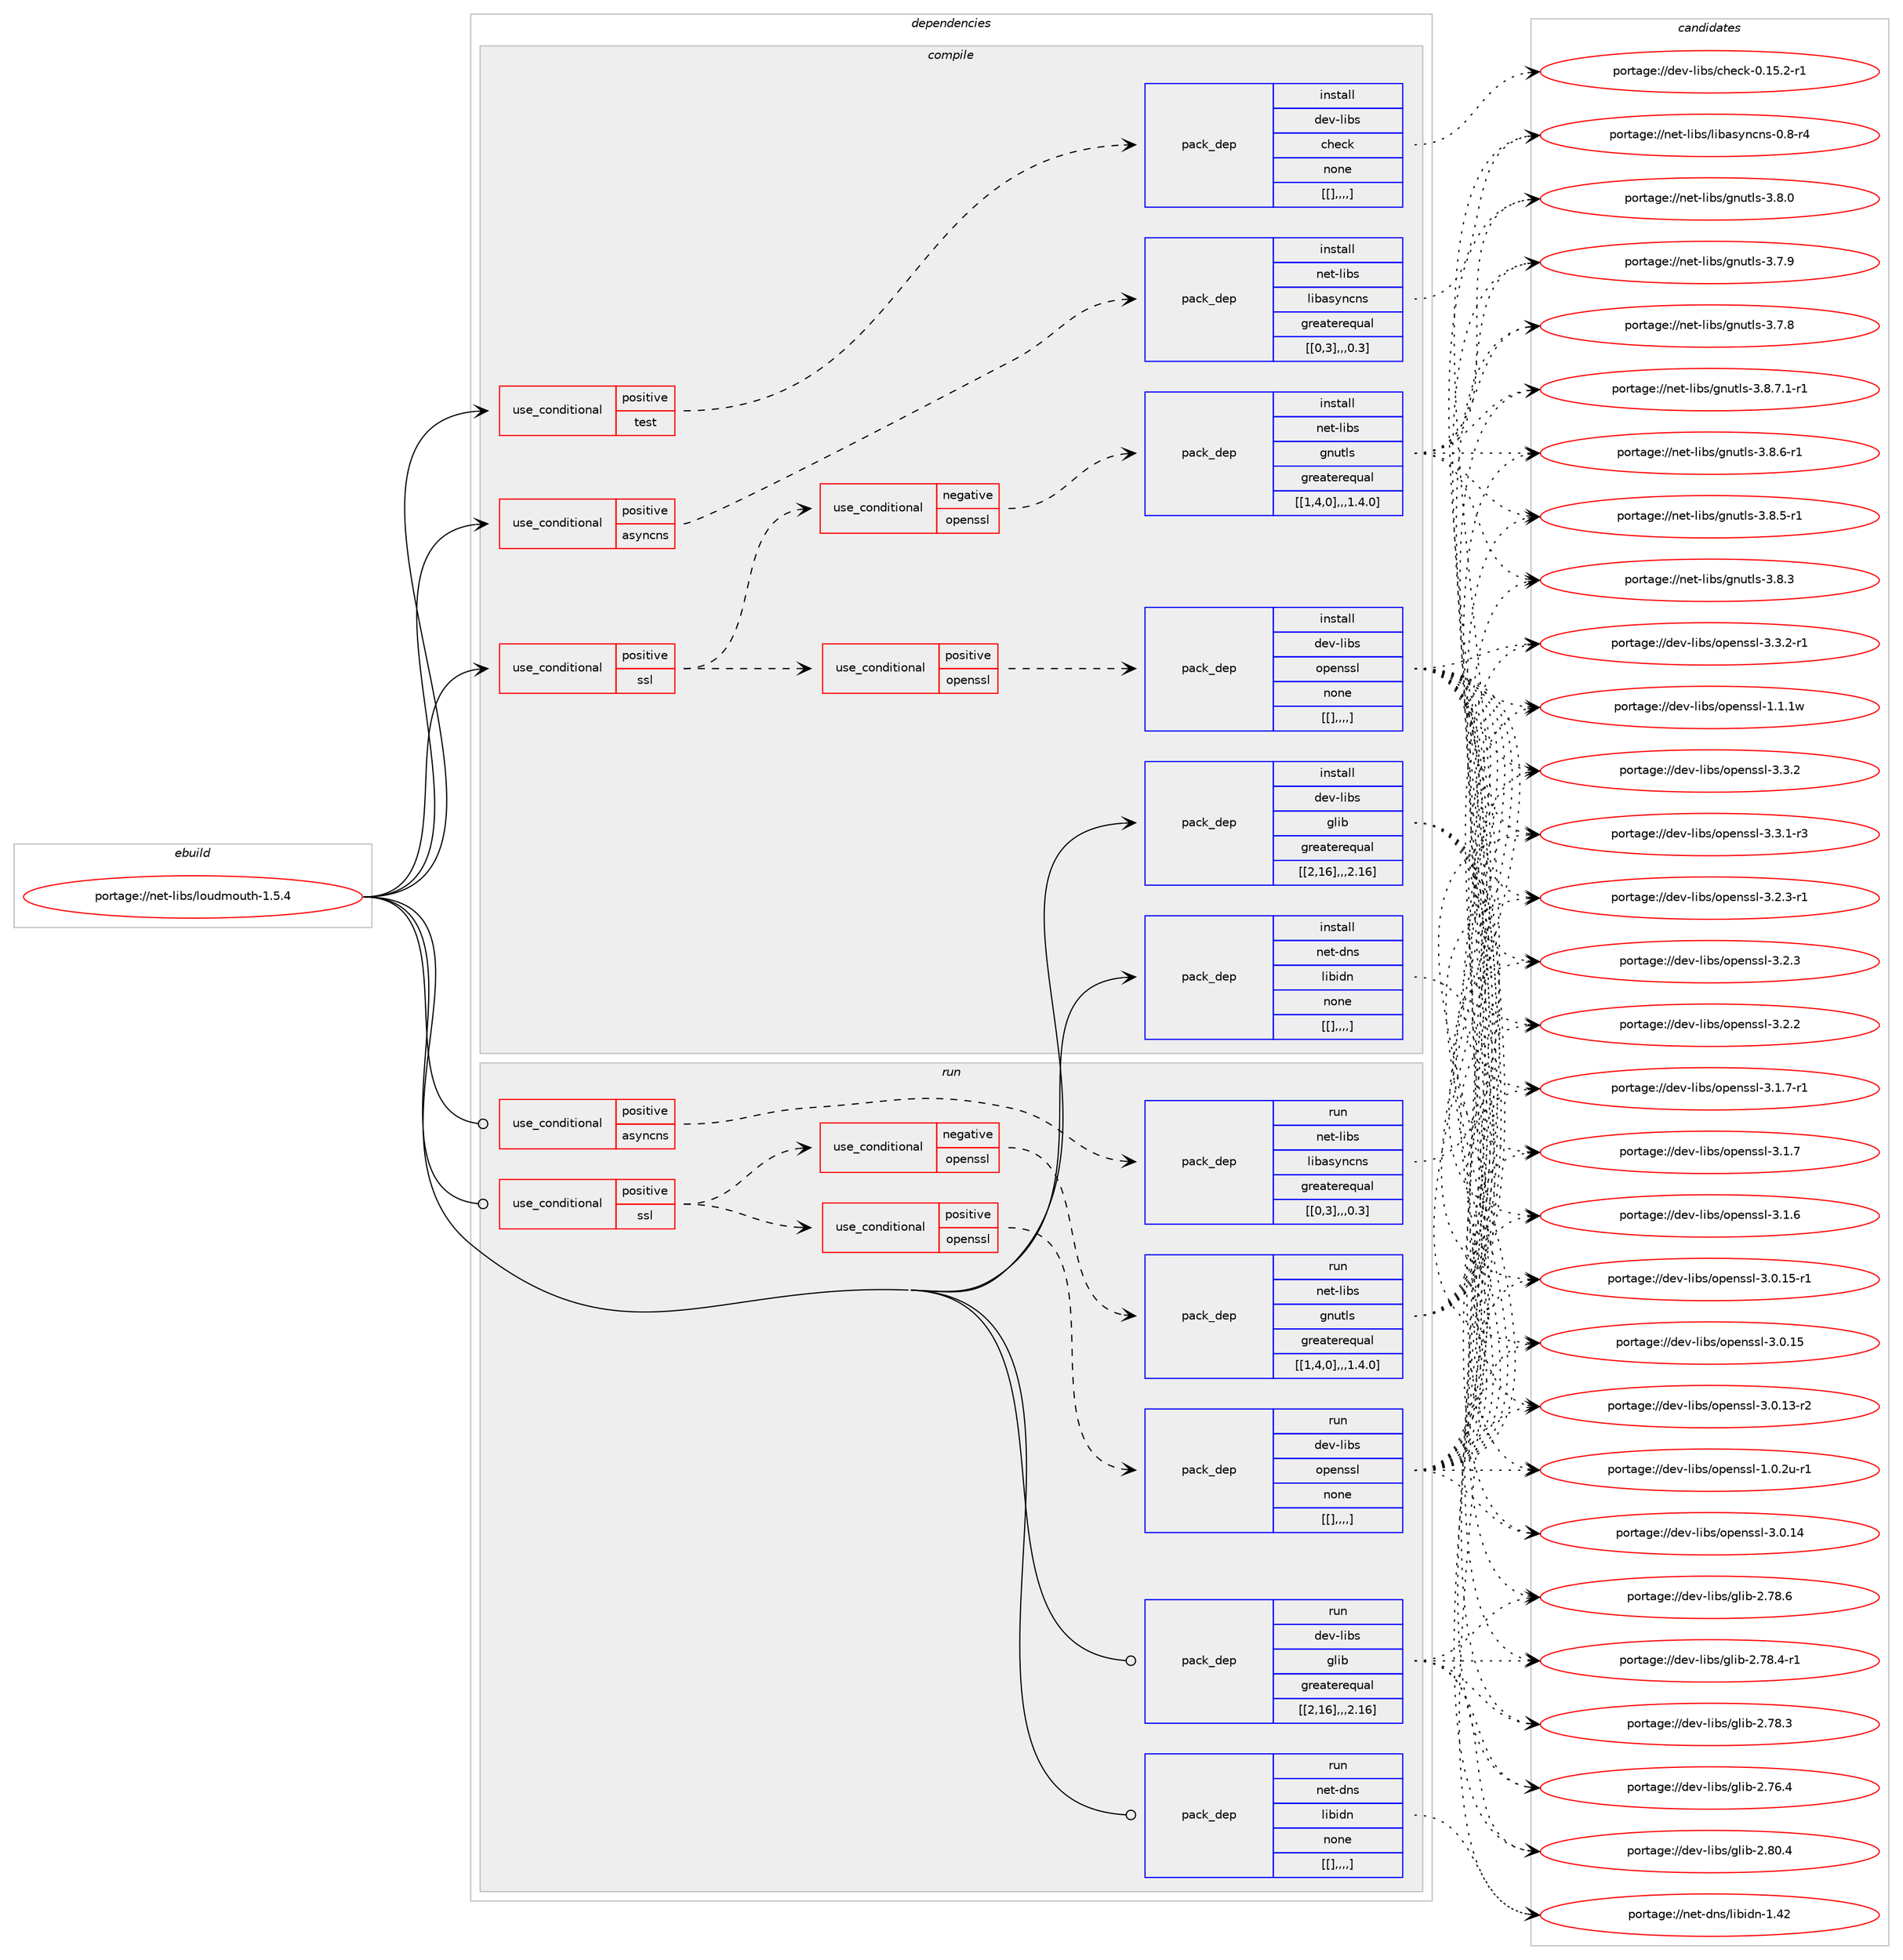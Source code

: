 digraph prolog {

# *************
# Graph options
# *************

newrank=true;
concentrate=true;
compound=true;
graph [rankdir=LR,fontname=Helvetica,fontsize=10,ranksep=1.5];#, ranksep=2.5, nodesep=0.2];
edge  [arrowhead=vee];
node  [fontname=Helvetica,fontsize=10];

# **********
# The ebuild
# **********

subgraph cluster_leftcol {
color=gray;
label=<<i>ebuild</i>>;
id [label="portage://net-libs/loudmouth-1.5.4", color=red, width=4, href="../net-libs/loudmouth-1.5.4.svg"];
}

# ****************
# The dependencies
# ****************

subgraph cluster_midcol {
color=gray;
label=<<i>dependencies</i>>;
subgraph cluster_compile {
fillcolor="#eeeeee";
style=filled;
label=<<i>compile</i>>;
subgraph cond12 {
dependency36 [label=<<TABLE BORDER="0" CELLBORDER="1" CELLSPACING="0" CELLPADDING="4"><TR><TD ROWSPAN="3" CELLPADDING="10">use_conditional</TD></TR><TR><TD>positive</TD></TR><TR><TD>asyncns</TD></TR></TABLE>>, shape=none, color=red];
subgraph pack24 {
dependency37 [label=<<TABLE BORDER="0" CELLBORDER="1" CELLSPACING="0" CELLPADDING="4" WIDTH="220"><TR><TD ROWSPAN="6" CELLPADDING="30">pack_dep</TD></TR><TR><TD WIDTH="110">install</TD></TR><TR><TD>net-libs</TD></TR><TR><TD>libasyncns</TD></TR><TR><TD>greaterequal</TD></TR><TR><TD>[[0,3],,,0.3]</TD></TR></TABLE>>, shape=none, color=blue];
}
dependency36:e -> dependency37:w [weight=20,style="dashed",arrowhead="vee"];
}
id:e -> dependency36:w [weight=20,style="solid",arrowhead="vee"];
subgraph cond23 {
dependency82 [label=<<TABLE BORDER="0" CELLBORDER="1" CELLSPACING="0" CELLPADDING="4"><TR><TD ROWSPAN="3" CELLPADDING="10">use_conditional</TD></TR><TR><TD>positive</TD></TR><TR><TD>ssl</TD></TR></TABLE>>, shape=none, color=red];
subgraph cond26 {
dependency96 [label=<<TABLE BORDER="0" CELLBORDER="1" CELLSPACING="0" CELLPADDING="4"><TR><TD ROWSPAN="3" CELLPADDING="10">use_conditional</TD></TR><TR><TD>negative</TD></TR><TR><TD>openssl</TD></TR></TABLE>>, shape=none, color=red];
subgraph pack84 {
dependency127 [label=<<TABLE BORDER="0" CELLBORDER="1" CELLSPACING="0" CELLPADDING="4" WIDTH="220"><TR><TD ROWSPAN="6" CELLPADDING="30">pack_dep</TD></TR><TR><TD WIDTH="110">install</TD></TR><TR><TD>net-libs</TD></TR><TR><TD>gnutls</TD></TR><TR><TD>greaterequal</TD></TR><TR><TD>[[1,4,0],,,1.4.0]</TD></TR></TABLE>>, shape=none, color=blue];
}
dependency96:e -> dependency127:w [weight=20,style="dashed",arrowhead="vee"];
}
dependency82:e -> dependency96:w [weight=20,style="dashed",arrowhead="vee"];
subgraph cond34 {
dependency141 [label=<<TABLE BORDER="0" CELLBORDER="1" CELLSPACING="0" CELLPADDING="4"><TR><TD ROWSPAN="3" CELLPADDING="10">use_conditional</TD></TR><TR><TD>positive</TD></TR><TR><TD>openssl</TD></TR></TABLE>>, shape=none, color=red];
subgraph pack116 {
dependency142 [label=<<TABLE BORDER="0" CELLBORDER="1" CELLSPACING="0" CELLPADDING="4" WIDTH="220"><TR><TD ROWSPAN="6" CELLPADDING="30">pack_dep</TD></TR><TR><TD WIDTH="110">install</TD></TR><TR><TD>dev-libs</TD></TR><TR><TD>openssl</TD></TR><TR><TD>none</TD></TR><TR><TD>[[],,,,]</TD></TR></TABLE>>, shape=none, color=blue];
}
dependency141:e -> dependency142:w [weight=20,style="dashed",arrowhead="vee"];
}
dependency82:e -> dependency141:w [weight=20,style="dashed",arrowhead="vee"];
}
id:e -> dependency82:w [weight=20,style="solid",arrowhead="vee"];
subgraph cond40 {
dependency158 [label=<<TABLE BORDER="0" CELLBORDER="1" CELLSPACING="0" CELLPADDING="4"><TR><TD ROWSPAN="3" CELLPADDING="10">use_conditional</TD></TR><TR><TD>positive</TD></TR><TR><TD>test</TD></TR></TABLE>>, shape=none, color=red];
subgraph pack127 {
dependency192 [label=<<TABLE BORDER="0" CELLBORDER="1" CELLSPACING="0" CELLPADDING="4" WIDTH="220"><TR><TD ROWSPAN="6" CELLPADDING="30">pack_dep</TD></TR><TR><TD WIDTH="110">install</TD></TR><TR><TD>dev-libs</TD></TR><TR><TD>check</TD></TR><TR><TD>none</TD></TR><TR><TD>[[],,,,]</TD></TR></TABLE>>, shape=none, color=blue];
}
dependency158:e -> dependency192:w [weight=20,style="dashed",arrowhead="vee"];
}
id:e -> dependency158:w [weight=20,style="solid",arrowhead="vee"];
subgraph pack160 {
dependency215 [label=<<TABLE BORDER="0" CELLBORDER="1" CELLSPACING="0" CELLPADDING="4" WIDTH="220"><TR><TD ROWSPAN="6" CELLPADDING="30">pack_dep</TD></TR><TR><TD WIDTH="110">install</TD></TR><TR><TD>dev-libs</TD></TR><TR><TD>glib</TD></TR><TR><TD>greaterequal</TD></TR><TR><TD>[[2,16],,,2.16]</TD></TR></TABLE>>, shape=none, color=blue];
}
id:e -> dependency215:w [weight=20,style="solid",arrowhead="vee"];
subgraph pack177 {
dependency240 [label=<<TABLE BORDER="0" CELLBORDER="1" CELLSPACING="0" CELLPADDING="4" WIDTH="220"><TR><TD ROWSPAN="6" CELLPADDING="30">pack_dep</TD></TR><TR><TD WIDTH="110">install</TD></TR><TR><TD>net-dns</TD></TR><TR><TD>libidn</TD></TR><TR><TD>none</TD></TR><TR><TD>[[],,,,]</TD></TR></TABLE>>, shape=none, color=blue];
}
id:e -> dependency240:w [weight=20,style="solid",arrowhead="vee"];
}
subgraph cluster_compileandrun {
fillcolor="#eeeeee";
style=filled;
label=<<i>compile and run</i>>;
}
subgraph cluster_run {
fillcolor="#eeeeee";
style=filled;
label=<<i>run</i>>;
subgraph cond61 {
dependency247 [label=<<TABLE BORDER="0" CELLBORDER="1" CELLSPACING="0" CELLPADDING="4"><TR><TD ROWSPAN="3" CELLPADDING="10">use_conditional</TD></TR><TR><TD>positive</TD></TR><TR><TD>asyncns</TD></TR></TABLE>>, shape=none, color=red];
subgraph pack201 {
dependency268 [label=<<TABLE BORDER="0" CELLBORDER="1" CELLSPACING="0" CELLPADDING="4" WIDTH="220"><TR><TD ROWSPAN="6" CELLPADDING="30">pack_dep</TD></TR><TR><TD WIDTH="110">run</TD></TR><TR><TD>net-libs</TD></TR><TR><TD>libasyncns</TD></TR><TR><TD>greaterequal</TD></TR><TR><TD>[[0,3],,,0.3]</TD></TR></TABLE>>, shape=none, color=blue];
}
dependency247:e -> dependency268:w [weight=20,style="dashed",arrowhead="vee"];
}
id:e -> dependency247:w [weight=20,style="solid",arrowhead="odot"];
subgraph cond64 {
dependency271 [label=<<TABLE BORDER="0" CELLBORDER="1" CELLSPACING="0" CELLPADDING="4"><TR><TD ROWSPAN="3" CELLPADDING="10">use_conditional</TD></TR><TR><TD>positive</TD></TR><TR><TD>ssl</TD></TR></TABLE>>, shape=none, color=red];
subgraph cond65 {
dependency279 [label=<<TABLE BORDER="0" CELLBORDER="1" CELLSPACING="0" CELLPADDING="4"><TR><TD ROWSPAN="3" CELLPADDING="10">use_conditional</TD></TR><TR><TD>negative</TD></TR><TR><TD>openssl</TD></TR></TABLE>>, shape=none, color=red];
subgraph pack229 {
dependency297 [label=<<TABLE BORDER="0" CELLBORDER="1" CELLSPACING="0" CELLPADDING="4" WIDTH="220"><TR><TD ROWSPAN="6" CELLPADDING="30">pack_dep</TD></TR><TR><TD WIDTH="110">run</TD></TR><TR><TD>net-libs</TD></TR><TR><TD>gnutls</TD></TR><TR><TD>greaterequal</TD></TR><TR><TD>[[1,4,0],,,1.4.0]</TD></TR></TABLE>>, shape=none, color=blue];
}
dependency279:e -> dependency297:w [weight=20,style="dashed",arrowhead="vee"];
}
dependency271:e -> dependency279:w [weight=20,style="dashed",arrowhead="vee"];
subgraph cond70 {
dependency313 [label=<<TABLE BORDER="0" CELLBORDER="1" CELLSPACING="0" CELLPADDING="4"><TR><TD ROWSPAN="3" CELLPADDING="10">use_conditional</TD></TR><TR><TD>positive</TD></TR><TR><TD>openssl</TD></TR></TABLE>>, shape=none, color=red];
subgraph pack254 {
dependency336 [label=<<TABLE BORDER="0" CELLBORDER="1" CELLSPACING="0" CELLPADDING="4" WIDTH="220"><TR><TD ROWSPAN="6" CELLPADDING="30">pack_dep</TD></TR><TR><TD WIDTH="110">run</TD></TR><TR><TD>dev-libs</TD></TR><TR><TD>openssl</TD></TR><TR><TD>none</TD></TR><TR><TD>[[],,,,]</TD></TR></TABLE>>, shape=none, color=blue];
}
dependency313:e -> dependency336:w [weight=20,style="dashed",arrowhead="vee"];
}
dependency271:e -> dependency313:w [weight=20,style="dashed",arrowhead="vee"];
}
id:e -> dependency271:w [weight=20,style="solid",arrowhead="odot"];
subgraph pack268 {
dependency357 [label=<<TABLE BORDER="0" CELLBORDER="1" CELLSPACING="0" CELLPADDING="4" WIDTH="220"><TR><TD ROWSPAN="6" CELLPADDING="30">pack_dep</TD></TR><TR><TD WIDTH="110">run</TD></TR><TR><TD>dev-libs</TD></TR><TR><TD>glib</TD></TR><TR><TD>greaterequal</TD></TR><TR><TD>[[2,16],,,2.16]</TD></TR></TABLE>>, shape=none, color=blue];
}
id:e -> dependency357:w [weight=20,style="solid",arrowhead="odot"];
subgraph pack283 {
dependency366 [label=<<TABLE BORDER="0" CELLBORDER="1" CELLSPACING="0" CELLPADDING="4" WIDTH="220"><TR><TD ROWSPAN="6" CELLPADDING="30">pack_dep</TD></TR><TR><TD WIDTH="110">run</TD></TR><TR><TD>net-dns</TD></TR><TR><TD>libidn</TD></TR><TR><TD>none</TD></TR><TR><TD>[[],,,,]</TD></TR></TABLE>>, shape=none, color=blue];
}
id:e -> dependency366:w [weight=20,style="solid",arrowhead="odot"];
}
}

# **************
# The candidates
# **************

subgraph cluster_choices {
rank=same;
color=gray;
label=<<i>candidates</i>>;

subgraph choice169 {
color=black;
nodesep=1;
choice110101116451081059811547108105989711512111099110115454846564511452 [label="portage://net-libs/libasyncns-0.8-r4", color=red, width=4,href="../net-libs/libasyncns-0.8-r4.svg"];
dependency37:e -> choice110101116451081059811547108105989711512111099110115454846564511452:w [style=dotted,weight="100"];
}
subgraph choice188 {
color=black;
nodesep=1;
choice11010111645108105981154710311011711610811545514656465546494511449 [label="portage://net-libs/gnutls-3.8.7.1-r1", color=red, width=4,href="../net-libs/gnutls-3.8.7.1-r1.svg"];
choice1101011164510810598115471031101171161081154551465646544511449 [label="portage://net-libs/gnutls-3.8.6-r1", color=red, width=4,href="../net-libs/gnutls-3.8.6-r1.svg"];
choice1101011164510810598115471031101171161081154551465646534511449 [label="portage://net-libs/gnutls-3.8.5-r1", color=red, width=4,href="../net-libs/gnutls-3.8.5-r1.svg"];
choice110101116451081059811547103110117116108115455146564651 [label="portage://net-libs/gnutls-3.8.3", color=red, width=4,href="../net-libs/gnutls-3.8.3.svg"];
choice110101116451081059811547103110117116108115455146564648 [label="portage://net-libs/gnutls-3.8.0", color=red, width=4,href="../net-libs/gnutls-3.8.0.svg"];
choice110101116451081059811547103110117116108115455146554657 [label="portage://net-libs/gnutls-3.7.9", color=red, width=4,href="../net-libs/gnutls-3.7.9.svg"];
choice110101116451081059811547103110117116108115455146554656 [label="portage://net-libs/gnutls-3.7.8", color=red, width=4,href="../net-libs/gnutls-3.7.8.svg"];
dependency127:e -> choice11010111645108105981154710311011711610811545514656465546494511449:w [style=dotted,weight="100"];
dependency127:e -> choice1101011164510810598115471031101171161081154551465646544511449:w [style=dotted,weight="100"];
dependency127:e -> choice1101011164510810598115471031101171161081154551465646534511449:w [style=dotted,weight="100"];
dependency127:e -> choice110101116451081059811547103110117116108115455146564651:w [style=dotted,weight="100"];
dependency127:e -> choice110101116451081059811547103110117116108115455146564648:w [style=dotted,weight="100"];
dependency127:e -> choice110101116451081059811547103110117116108115455146554657:w [style=dotted,weight="100"];
dependency127:e -> choice110101116451081059811547103110117116108115455146554656:w [style=dotted,weight="100"];
}
subgraph choice196 {
color=black;
nodesep=1;
choice1001011184510810598115471111121011101151151084551465146504511449 [label="portage://dev-libs/openssl-3.3.2-r1", color=red, width=4,href="../dev-libs/openssl-3.3.2-r1.svg"];
choice100101118451081059811547111112101110115115108455146514650 [label="portage://dev-libs/openssl-3.3.2", color=red, width=4,href="../dev-libs/openssl-3.3.2.svg"];
choice1001011184510810598115471111121011101151151084551465146494511451 [label="portage://dev-libs/openssl-3.3.1-r3", color=red, width=4,href="../dev-libs/openssl-3.3.1-r3.svg"];
choice1001011184510810598115471111121011101151151084551465046514511449 [label="portage://dev-libs/openssl-3.2.3-r1", color=red, width=4,href="../dev-libs/openssl-3.2.3-r1.svg"];
choice100101118451081059811547111112101110115115108455146504651 [label="portage://dev-libs/openssl-3.2.3", color=red, width=4,href="../dev-libs/openssl-3.2.3.svg"];
choice100101118451081059811547111112101110115115108455146504650 [label="portage://dev-libs/openssl-3.2.2", color=red, width=4,href="../dev-libs/openssl-3.2.2.svg"];
choice1001011184510810598115471111121011101151151084551464946554511449 [label="portage://dev-libs/openssl-3.1.7-r1", color=red, width=4,href="../dev-libs/openssl-3.1.7-r1.svg"];
choice100101118451081059811547111112101110115115108455146494655 [label="portage://dev-libs/openssl-3.1.7", color=red, width=4,href="../dev-libs/openssl-3.1.7.svg"];
choice100101118451081059811547111112101110115115108455146494654 [label="portage://dev-libs/openssl-3.1.6", color=red, width=4,href="../dev-libs/openssl-3.1.6.svg"];
choice100101118451081059811547111112101110115115108455146484649534511449 [label="portage://dev-libs/openssl-3.0.15-r1", color=red, width=4,href="../dev-libs/openssl-3.0.15-r1.svg"];
choice10010111845108105981154711111210111011511510845514648464953 [label="portage://dev-libs/openssl-3.0.15", color=red, width=4,href="../dev-libs/openssl-3.0.15.svg"];
choice10010111845108105981154711111210111011511510845514648464952 [label="portage://dev-libs/openssl-3.0.14", color=red, width=4,href="../dev-libs/openssl-3.0.14.svg"];
choice100101118451081059811547111112101110115115108455146484649514511450 [label="portage://dev-libs/openssl-3.0.13-r2", color=red, width=4,href="../dev-libs/openssl-3.0.13-r2.svg"];
choice100101118451081059811547111112101110115115108454946494649119 [label="portage://dev-libs/openssl-1.1.1w", color=red, width=4,href="../dev-libs/openssl-1.1.1w.svg"];
choice1001011184510810598115471111121011101151151084549464846501174511449 [label="portage://dev-libs/openssl-1.0.2u-r1", color=red, width=4,href="../dev-libs/openssl-1.0.2u-r1.svg"];
dependency142:e -> choice1001011184510810598115471111121011101151151084551465146504511449:w [style=dotted,weight="100"];
dependency142:e -> choice100101118451081059811547111112101110115115108455146514650:w [style=dotted,weight="100"];
dependency142:e -> choice1001011184510810598115471111121011101151151084551465146494511451:w [style=dotted,weight="100"];
dependency142:e -> choice1001011184510810598115471111121011101151151084551465046514511449:w [style=dotted,weight="100"];
dependency142:e -> choice100101118451081059811547111112101110115115108455146504651:w [style=dotted,weight="100"];
dependency142:e -> choice100101118451081059811547111112101110115115108455146504650:w [style=dotted,weight="100"];
dependency142:e -> choice1001011184510810598115471111121011101151151084551464946554511449:w [style=dotted,weight="100"];
dependency142:e -> choice100101118451081059811547111112101110115115108455146494655:w [style=dotted,weight="100"];
dependency142:e -> choice100101118451081059811547111112101110115115108455146494654:w [style=dotted,weight="100"];
dependency142:e -> choice100101118451081059811547111112101110115115108455146484649534511449:w [style=dotted,weight="100"];
dependency142:e -> choice10010111845108105981154711111210111011511510845514648464953:w [style=dotted,weight="100"];
dependency142:e -> choice10010111845108105981154711111210111011511510845514648464952:w [style=dotted,weight="100"];
dependency142:e -> choice100101118451081059811547111112101110115115108455146484649514511450:w [style=dotted,weight="100"];
dependency142:e -> choice100101118451081059811547111112101110115115108454946494649119:w [style=dotted,weight="100"];
dependency142:e -> choice1001011184510810598115471111121011101151151084549464846501174511449:w [style=dotted,weight="100"];
}
subgraph choice211 {
color=black;
nodesep=1;
choice1001011184510810598115479910410199107454846495346504511449 [label="portage://dev-libs/check-0.15.2-r1", color=red, width=4,href="../dev-libs/check-0.15.2-r1.svg"];
dependency192:e -> choice1001011184510810598115479910410199107454846495346504511449:w [style=dotted,weight="100"];
}
subgraph choice212 {
color=black;
nodesep=1;
choice1001011184510810598115471031081059845504656484652 [label="portage://dev-libs/glib-2.80.4", color=red, width=4,href="../dev-libs/glib-2.80.4.svg"];
choice1001011184510810598115471031081059845504655564654 [label="portage://dev-libs/glib-2.78.6", color=red, width=4,href="../dev-libs/glib-2.78.6.svg"];
choice10010111845108105981154710310810598455046555646524511449 [label="portage://dev-libs/glib-2.78.4-r1", color=red, width=4,href="../dev-libs/glib-2.78.4-r1.svg"];
choice1001011184510810598115471031081059845504655564651 [label="portage://dev-libs/glib-2.78.3", color=red, width=4,href="../dev-libs/glib-2.78.3.svg"];
choice1001011184510810598115471031081059845504655544652 [label="portage://dev-libs/glib-2.76.4", color=red, width=4,href="../dev-libs/glib-2.76.4.svg"];
dependency215:e -> choice1001011184510810598115471031081059845504656484652:w [style=dotted,weight="100"];
dependency215:e -> choice1001011184510810598115471031081059845504655564654:w [style=dotted,weight="100"];
dependency215:e -> choice10010111845108105981154710310810598455046555646524511449:w [style=dotted,weight="100"];
dependency215:e -> choice1001011184510810598115471031081059845504655564651:w [style=dotted,weight="100"];
dependency215:e -> choice1001011184510810598115471031081059845504655544652:w [style=dotted,weight="100"];
}
subgraph choice221 {
color=black;
nodesep=1;
choice1101011164510011011547108105981051001104549465250 [label="portage://net-dns/libidn-1.42", color=red, width=4,href="../net-dns/libidn-1.42.svg"];
dependency240:e -> choice1101011164510011011547108105981051001104549465250:w [style=dotted,weight="100"];
}
subgraph choice237 {
color=black;
nodesep=1;
choice110101116451081059811547108105989711512111099110115454846564511452 [label="portage://net-libs/libasyncns-0.8-r4", color=red, width=4,href="../net-libs/libasyncns-0.8-r4.svg"];
dependency268:e -> choice110101116451081059811547108105989711512111099110115454846564511452:w [style=dotted,weight="100"];
}
subgraph choice239 {
color=black;
nodesep=1;
choice11010111645108105981154710311011711610811545514656465546494511449 [label="portage://net-libs/gnutls-3.8.7.1-r1", color=red, width=4,href="../net-libs/gnutls-3.8.7.1-r1.svg"];
choice1101011164510810598115471031101171161081154551465646544511449 [label="portage://net-libs/gnutls-3.8.6-r1", color=red, width=4,href="../net-libs/gnutls-3.8.6-r1.svg"];
choice1101011164510810598115471031101171161081154551465646534511449 [label="portage://net-libs/gnutls-3.8.5-r1", color=red, width=4,href="../net-libs/gnutls-3.8.5-r1.svg"];
choice110101116451081059811547103110117116108115455146564651 [label="portage://net-libs/gnutls-3.8.3", color=red, width=4,href="../net-libs/gnutls-3.8.3.svg"];
choice110101116451081059811547103110117116108115455146564648 [label="portage://net-libs/gnutls-3.8.0", color=red, width=4,href="../net-libs/gnutls-3.8.0.svg"];
choice110101116451081059811547103110117116108115455146554657 [label="portage://net-libs/gnutls-3.7.9", color=red, width=4,href="../net-libs/gnutls-3.7.9.svg"];
choice110101116451081059811547103110117116108115455146554656 [label="portage://net-libs/gnutls-3.7.8", color=red, width=4,href="../net-libs/gnutls-3.7.8.svg"];
dependency297:e -> choice11010111645108105981154710311011711610811545514656465546494511449:w [style=dotted,weight="100"];
dependency297:e -> choice1101011164510810598115471031101171161081154551465646544511449:w [style=dotted,weight="100"];
dependency297:e -> choice1101011164510810598115471031101171161081154551465646534511449:w [style=dotted,weight="100"];
dependency297:e -> choice110101116451081059811547103110117116108115455146564651:w [style=dotted,weight="100"];
dependency297:e -> choice110101116451081059811547103110117116108115455146564648:w [style=dotted,weight="100"];
dependency297:e -> choice110101116451081059811547103110117116108115455146554657:w [style=dotted,weight="100"];
dependency297:e -> choice110101116451081059811547103110117116108115455146554656:w [style=dotted,weight="100"];
}
subgraph choice252 {
color=black;
nodesep=1;
choice1001011184510810598115471111121011101151151084551465146504511449 [label="portage://dev-libs/openssl-3.3.2-r1", color=red, width=4,href="../dev-libs/openssl-3.3.2-r1.svg"];
choice100101118451081059811547111112101110115115108455146514650 [label="portage://dev-libs/openssl-3.3.2", color=red, width=4,href="../dev-libs/openssl-3.3.2.svg"];
choice1001011184510810598115471111121011101151151084551465146494511451 [label="portage://dev-libs/openssl-3.3.1-r3", color=red, width=4,href="../dev-libs/openssl-3.3.1-r3.svg"];
choice1001011184510810598115471111121011101151151084551465046514511449 [label="portage://dev-libs/openssl-3.2.3-r1", color=red, width=4,href="../dev-libs/openssl-3.2.3-r1.svg"];
choice100101118451081059811547111112101110115115108455146504651 [label="portage://dev-libs/openssl-3.2.3", color=red, width=4,href="../dev-libs/openssl-3.2.3.svg"];
choice100101118451081059811547111112101110115115108455146504650 [label="portage://dev-libs/openssl-3.2.2", color=red, width=4,href="../dev-libs/openssl-3.2.2.svg"];
choice1001011184510810598115471111121011101151151084551464946554511449 [label="portage://dev-libs/openssl-3.1.7-r1", color=red, width=4,href="../dev-libs/openssl-3.1.7-r1.svg"];
choice100101118451081059811547111112101110115115108455146494655 [label="portage://dev-libs/openssl-3.1.7", color=red, width=4,href="../dev-libs/openssl-3.1.7.svg"];
choice100101118451081059811547111112101110115115108455146494654 [label="portage://dev-libs/openssl-3.1.6", color=red, width=4,href="../dev-libs/openssl-3.1.6.svg"];
choice100101118451081059811547111112101110115115108455146484649534511449 [label="portage://dev-libs/openssl-3.0.15-r1", color=red, width=4,href="../dev-libs/openssl-3.0.15-r1.svg"];
choice10010111845108105981154711111210111011511510845514648464953 [label="portage://dev-libs/openssl-3.0.15", color=red, width=4,href="../dev-libs/openssl-3.0.15.svg"];
choice10010111845108105981154711111210111011511510845514648464952 [label="portage://dev-libs/openssl-3.0.14", color=red, width=4,href="../dev-libs/openssl-3.0.14.svg"];
choice100101118451081059811547111112101110115115108455146484649514511450 [label="portage://dev-libs/openssl-3.0.13-r2", color=red, width=4,href="../dev-libs/openssl-3.0.13-r2.svg"];
choice100101118451081059811547111112101110115115108454946494649119 [label="portage://dev-libs/openssl-1.1.1w", color=red, width=4,href="../dev-libs/openssl-1.1.1w.svg"];
choice1001011184510810598115471111121011101151151084549464846501174511449 [label="portage://dev-libs/openssl-1.0.2u-r1", color=red, width=4,href="../dev-libs/openssl-1.0.2u-r1.svg"];
dependency336:e -> choice1001011184510810598115471111121011101151151084551465146504511449:w [style=dotted,weight="100"];
dependency336:e -> choice100101118451081059811547111112101110115115108455146514650:w [style=dotted,weight="100"];
dependency336:e -> choice1001011184510810598115471111121011101151151084551465146494511451:w [style=dotted,weight="100"];
dependency336:e -> choice1001011184510810598115471111121011101151151084551465046514511449:w [style=dotted,weight="100"];
dependency336:e -> choice100101118451081059811547111112101110115115108455146504651:w [style=dotted,weight="100"];
dependency336:e -> choice100101118451081059811547111112101110115115108455146504650:w [style=dotted,weight="100"];
dependency336:e -> choice1001011184510810598115471111121011101151151084551464946554511449:w [style=dotted,weight="100"];
dependency336:e -> choice100101118451081059811547111112101110115115108455146494655:w [style=dotted,weight="100"];
dependency336:e -> choice100101118451081059811547111112101110115115108455146494654:w [style=dotted,weight="100"];
dependency336:e -> choice100101118451081059811547111112101110115115108455146484649534511449:w [style=dotted,weight="100"];
dependency336:e -> choice10010111845108105981154711111210111011511510845514648464953:w [style=dotted,weight="100"];
dependency336:e -> choice10010111845108105981154711111210111011511510845514648464952:w [style=dotted,weight="100"];
dependency336:e -> choice100101118451081059811547111112101110115115108455146484649514511450:w [style=dotted,weight="100"];
dependency336:e -> choice100101118451081059811547111112101110115115108454946494649119:w [style=dotted,weight="100"];
dependency336:e -> choice1001011184510810598115471111121011101151151084549464846501174511449:w [style=dotted,weight="100"];
}
subgraph choice285 {
color=black;
nodesep=1;
choice1001011184510810598115471031081059845504656484652 [label="portage://dev-libs/glib-2.80.4", color=red, width=4,href="../dev-libs/glib-2.80.4.svg"];
choice1001011184510810598115471031081059845504655564654 [label="portage://dev-libs/glib-2.78.6", color=red, width=4,href="../dev-libs/glib-2.78.6.svg"];
choice10010111845108105981154710310810598455046555646524511449 [label="portage://dev-libs/glib-2.78.4-r1", color=red, width=4,href="../dev-libs/glib-2.78.4-r1.svg"];
choice1001011184510810598115471031081059845504655564651 [label="portage://dev-libs/glib-2.78.3", color=red, width=4,href="../dev-libs/glib-2.78.3.svg"];
choice1001011184510810598115471031081059845504655544652 [label="portage://dev-libs/glib-2.76.4", color=red, width=4,href="../dev-libs/glib-2.76.4.svg"];
dependency357:e -> choice1001011184510810598115471031081059845504656484652:w [style=dotted,weight="100"];
dependency357:e -> choice1001011184510810598115471031081059845504655564654:w [style=dotted,weight="100"];
dependency357:e -> choice10010111845108105981154710310810598455046555646524511449:w [style=dotted,weight="100"];
dependency357:e -> choice1001011184510810598115471031081059845504655564651:w [style=dotted,weight="100"];
dependency357:e -> choice1001011184510810598115471031081059845504655544652:w [style=dotted,weight="100"];
}
subgraph choice295 {
color=black;
nodesep=1;
choice1101011164510011011547108105981051001104549465250 [label="portage://net-dns/libidn-1.42", color=red, width=4,href="../net-dns/libidn-1.42.svg"];
dependency366:e -> choice1101011164510011011547108105981051001104549465250:w [style=dotted,weight="100"];
}
}

}
